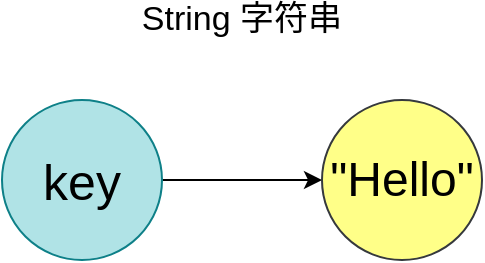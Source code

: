 <mxfile version="12.6.5" type="device"><diagram id="fNsXAm1tbqLYwPTPJAdT" name="第 1 页"><mxGraphModel dx="790" dy="565" grid="1" gridSize="10" guides="1" tooltips="1" connect="1" arrows="1" fold="1" page="1" pageScale="1" pageWidth="827" pageHeight="1169" math="0" shadow="0"><root><mxCell id="0"/><mxCell id="1" parent="0"/><mxCell id="q2yXsu-7jI9YffStASpx-1" value="&lt;font style=&quot;font-size: 17px&quot;&gt;String 字符串&lt;/font&gt;" style="text;html=1;strokeColor=none;fillColor=none;align=center;verticalAlign=middle;whiteSpace=wrap;rounded=0;" vertex="1" parent="1"><mxGeometry x="70" y="10" width="120" height="20" as="geometry"/></mxCell><mxCell id="q2yXsu-7jI9YffStASpx-4" value="" style="edgeStyle=orthogonalEdgeStyle;rounded=0;orthogonalLoop=1;jettySize=auto;html=1;" edge="1" parent="1" source="q2yXsu-7jI9YffStASpx-2" target="q2yXsu-7jI9YffStASpx-3"><mxGeometry relative="1" as="geometry"/></mxCell><mxCell id="q2yXsu-7jI9YffStASpx-2" value="&lt;font style=&quot;font-size: 25px&quot;&gt;key&lt;/font&gt;" style="ellipse;whiteSpace=wrap;html=1;aspect=fixed;fillColor=#b0e3e6;strokeColor=#0e8088;" vertex="1" parent="1"><mxGeometry x="10" y="60" width="80" height="80" as="geometry"/></mxCell><mxCell id="q2yXsu-7jI9YffStASpx-3" value="&lt;font style=&quot;font-size: 24px&quot;&gt;&quot;Hello&quot;&lt;/font&gt;" style="ellipse;whiteSpace=wrap;html=1;aspect=fixed;fillColor=#ffff88;strokeColor=#36393d;" vertex="1" parent="1"><mxGeometry x="170" y="60" width="80" height="80" as="geometry"/></mxCell></root></mxGraphModel></diagram></mxfile>